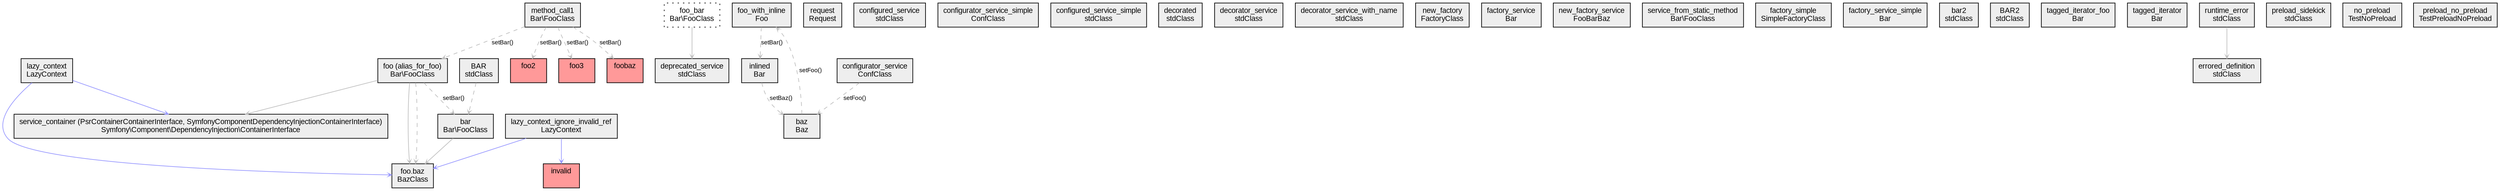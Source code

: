 digraph sc {
  ratio="compress"
  node [fontsize="11" fontname="Arial" shape="record"];
  edge [fontsize="9" fontname="Arial" color="grey" arrowhead="open" arrowsize="0.5"];

  node_service_container [label="service_container (Psr\Container\ContainerInterface, Symfony\Component\DependencyInjection\ContainerInterface)\nSymfony\\Component\\DependencyInjection\\ContainerInterface\n", shape=record, fillcolor="#eeeeee", style="filled"];
  node_foo [label="foo (alias_for_foo)\nBar\\FooClass\n", shape=record, fillcolor="#eeeeee", style="filled"];
  node_foo_baz [label="foo.baz\nBazClass\n", shape=record, fillcolor="#eeeeee", style="filled"];
  node_bar [label="bar\nBar\\FooClass\n", shape=record, fillcolor="#eeeeee", style="filled"];
  node_foo_bar [label="foo_bar\nBar\\FooClass\n", shape=record, fillcolor="#eeeeee", style="dotted"];
  node_method_call1 [label="method_call1\nBar\\FooClass\n", shape=record, fillcolor="#eeeeee", style="filled"];
  node_foo_with_inline [label="foo_with_inline\nFoo\n", shape=record, fillcolor="#eeeeee", style="filled"];
  node_inlined [label="inlined\nBar\n", shape=record, fillcolor="#eeeeee", style="filled"];
  node_baz [label="baz\nBaz\n", shape=record, fillcolor="#eeeeee", style="filled"];
  node_request [label="request\nRequest\n", shape=record, fillcolor="#eeeeee", style="filled"];
  node_configurator_service [label="configurator_service\nConfClass\n", shape=record, fillcolor="#eeeeee", style="filled"];
  node_configured_service [label="configured_service\nstdClass\n", shape=record, fillcolor="#eeeeee", style="filled"];
  node_configurator_service_simple [label="configurator_service_simple\nConfClass\n", shape=record, fillcolor="#eeeeee", style="filled"];
  node_configured_service_simple [label="configured_service_simple\nstdClass\n", shape=record, fillcolor="#eeeeee", style="filled"];
  node_decorated [label="decorated\nstdClass\n", shape=record, fillcolor="#eeeeee", style="filled"];
  node_decorator_service [label="decorator_service\nstdClass\n", shape=record, fillcolor="#eeeeee", style="filled"];
  node_decorator_service_with_name [label="decorator_service_with_name\nstdClass\n", shape=record, fillcolor="#eeeeee", style="filled"];
  node_deprecated_service [label="deprecated_service\nstdClass\n", shape=record, fillcolor="#eeeeee", style="filled"];
  node_new_factory [label="new_factory\nFactoryClass\n", shape=record, fillcolor="#eeeeee", style="filled"];
  node_factory_service [label="factory_service\nBar\n", shape=record, fillcolor="#eeeeee", style="filled"];
  node_new_factory_service [label="new_factory_service\nFooBarBaz\n", shape=record, fillcolor="#eeeeee", style="filled"];
  node_service_from_static_method [label="service_from_static_method\nBar\\FooClass\n", shape=record, fillcolor="#eeeeee", style="filled"];
  node_factory_simple [label="factory_simple\nSimpleFactoryClass\n", shape=record, fillcolor="#eeeeee", style="filled"];
  node_factory_service_simple [label="factory_service_simple\nBar\n", shape=record, fillcolor="#eeeeee", style="filled"];
  node_lazy_context [label="lazy_context\nLazyContext\n", shape=record, fillcolor="#eeeeee", style="filled"];
  node_lazy_context_ignore_invalid_ref [label="lazy_context_ignore_invalid_ref\nLazyContext\n", shape=record, fillcolor="#eeeeee", style="filled"];
  node_BAR [label="BAR\nstdClass\n", shape=record, fillcolor="#eeeeee", style="filled"];
  node_bar2 [label="bar2\nstdClass\n", shape=record, fillcolor="#eeeeee", style="filled"];
  node_BAR2 [label="BAR2\nstdClass\n", shape=record, fillcolor="#eeeeee", style="filled"];
  node_tagged_iterator_foo [label="tagged_iterator_foo\nBar\n", shape=record, fillcolor="#eeeeee", style="filled"];
  node_tagged_iterator [label="tagged_iterator\nBar\n", shape=record, fillcolor="#eeeeee", style="filled"];
  node_runtime_error [label="runtime_error\nstdClass\n", shape=record, fillcolor="#eeeeee", style="filled"];
  node_errored_definition [label="errored_definition\nstdClass\n", shape=record, fillcolor="#eeeeee", style="filled"];
  node_preload_sidekick [label="preload_sidekick\nstdClass\n", shape=record, fillcolor="#eeeeee", style="filled"];
  node_no_preload [label="no_preload\nTestNoPreload\n", shape=record, fillcolor="#eeeeee", style="filled"];
  node_preload_no_preload [label="preload_no_preload\nTestPreloadNoPreload\n", shape=record, fillcolor="#eeeeee", style="filled"];
  node_foo2 [label="foo2\n\n", shape=record, fillcolor="#ff9999", style="filled"];
  node_foo3 [label="foo3\n\n", shape=record, fillcolor="#ff9999", style="filled"];
  node_foobaz [label="foobaz\n\n", shape=record, fillcolor="#ff9999", style="filled"];
  node_invalid [label="invalid\n\n", shape=record, fillcolor="#ff9999", style="filled"];
  node_foo -> node_foo_baz [label="" style="filled"];
  node_foo -> node_service_container [label="" style="filled"];
  node_foo -> node_foo_baz [label="" style="dashed"];
  node_foo -> node_bar [label="setBar()" style="dashed"];
  node_bar -> node_foo_baz [label="" style="filled"];
  node_foo_bar -> node_deprecated_service [label="" style="filled"];
  node_method_call1 -> node_foo [label="setBar()" style="dashed"];
  node_method_call1 -> node_foo2 [label="setBar()" style="dashed"];
  node_method_call1 -> node_foo3 [label="setBar()" style="dashed"];
  node_method_call1 -> node_foobaz [label="setBar()" style="dashed"];
  node_foo_with_inline -> node_inlined [label="setBar()" style="dashed"];
  node_inlined -> node_baz [label="setBaz()" style="dashed"];
  node_baz -> node_foo_with_inline [label="setFoo()" style="dashed"];
  node_configurator_service -> node_baz [label="setFoo()" style="dashed"];
  node_lazy_context -> node_foo_baz [label="" style="filled" color="#9999ff"];
  node_lazy_context -> node_service_container [label="" style="filled" color="#9999ff"];
  node_lazy_context_ignore_invalid_ref -> node_foo_baz [label="" style="filled" color="#9999ff"];
  node_lazy_context_ignore_invalid_ref -> node_invalid [label="" style="filled" color="#9999ff"];
  node_BAR -> node_bar [label="" style="dashed"];
  node_runtime_error -> node_errored_definition [label="" style="filled"];
}
